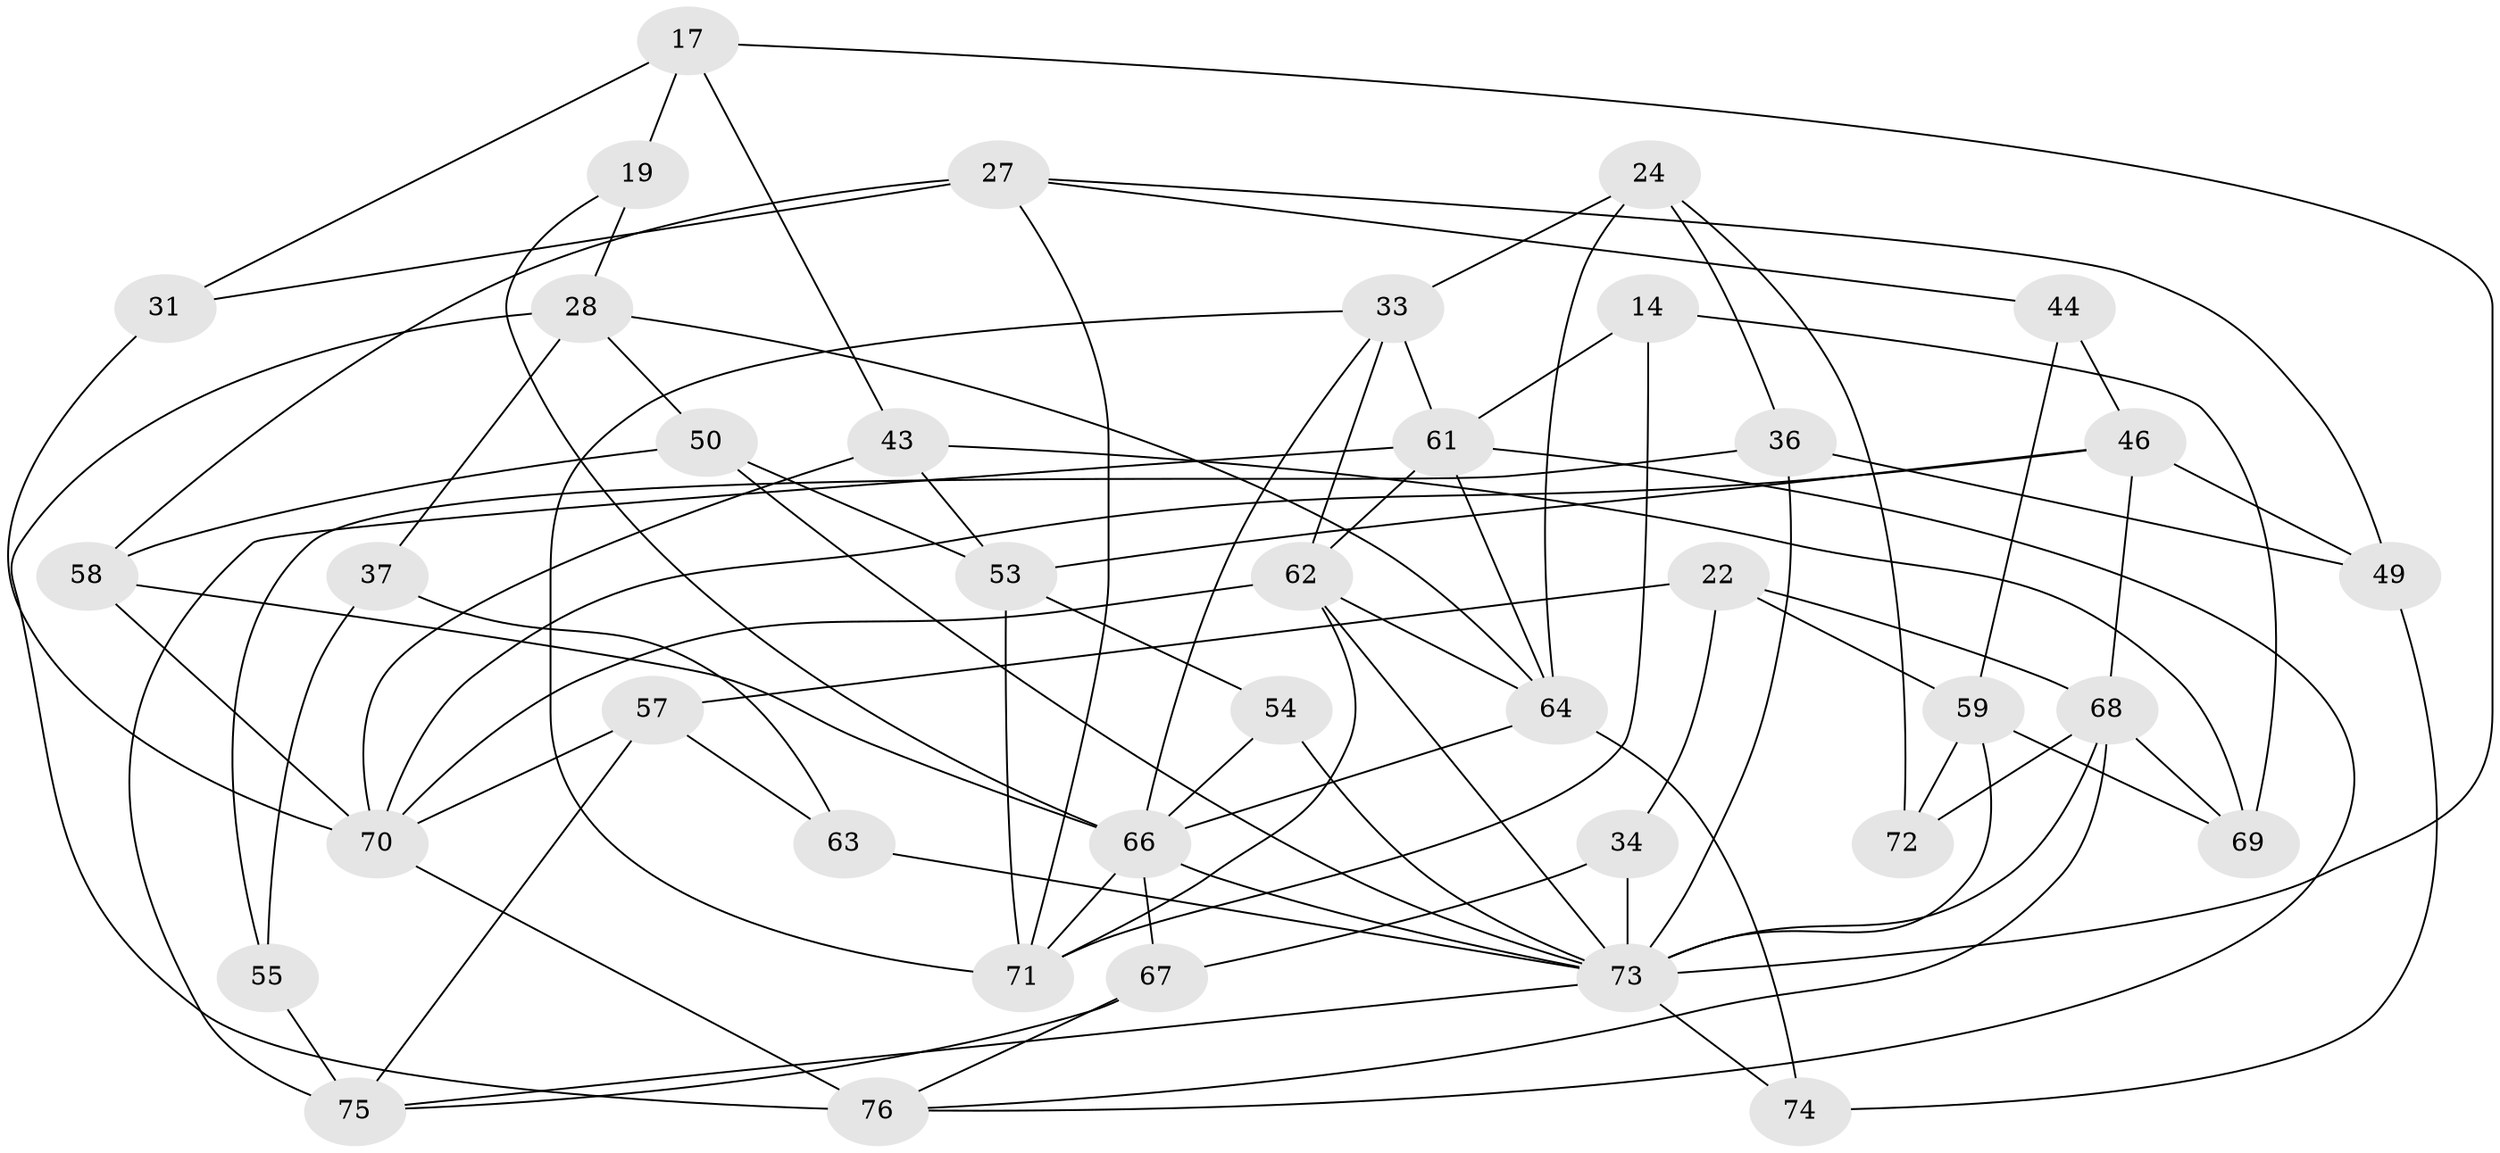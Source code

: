 // original degree distribution, {4: 1.0}
// Generated by graph-tools (version 1.1) at 2025/58/03/09/25 04:58:59]
// undirected, 38 vertices, 87 edges
graph export_dot {
graph [start="1"]
  node [color=gray90,style=filled];
  14;
  17 [super="+5"];
  19;
  22;
  24 [super="+4"];
  27 [super="+2"];
  28 [super="+23"];
  31;
  33 [super="+6+9"];
  34;
  36;
  37;
  43;
  44;
  46 [super="+38"];
  49;
  50;
  53 [super="+39"];
  54;
  55;
  57;
  58;
  59 [super="+30"];
  61 [super="+7+21"];
  62 [super="+41+52"];
  63;
  64 [super="+15+45"];
  66 [super="+56+60"];
  67 [super="+1"];
  68 [super="+40"];
  69;
  70 [super="+3+35"];
  71 [super="+18"];
  72;
  73 [super="+20+29+51"];
  74;
  75 [super="+26"];
  76 [super="+65"];
  14 -- 69;
  14 -- 71 [weight=2];
  14 -- 61;
  17 -- 31;
  17 -- 19 [weight=2];
  17 -- 43;
  17 -- 73 [weight=2];
  19 -- 28;
  19 -- 66;
  22 -- 57;
  22 -- 34;
  22 -- 59;
  22 -- 68;
  24 -- 72 [weight=2];
  24 -- 64;
  24 -- 36;
  24 -- 33 [weight=2];
  27 -- 31 [weight=2];
  27 -- 58;
  27 -- 49;
  27 -- 44;
  27 -- 71;
  28 -- 37 [weight=2];
  28 -- 50;
  28 -- 76;
  28 -- 64;
  31 -- 70;
  33 -- 71 [weight=2];
  33 -- 66;
  33 -- 61 [weight=2];
  33 -- 62;
  34 -- 67 [weight=2];
  34 -- 73;
  36 -- 55;
  36 -- 49;
  36 -- 73;
  37 -- 63;
  37 -- 55;
  43 -- 69;
  43 -- 53;
  43 -- 70;
  44 -- 59 [weight=2];
  44 -- 46;
  46 -- 49;
  46 -- 70;
  46 -- 53;
  46 -- 68 [weight=2];
  49 -- 74;
  50 -- 53;
  50 -- 58;
  50 -- 73;
  53 -- 54 [weight=2];
  53 -- 71;
  54 -- 66;
  54 -- 73;
  55 -- 75 [weight=2];
  57 -- 63;
  57 -- 75;
  57 -- 70;
  58 -- 70;
  58 -- 66;
  59 -- 72;
  59 -- 69;
  59 -- 73;
  61 -- 75;
  61 -- 76;
  61 -- 64 [weight=2];
  61 -- 62;
  62 -- 64;
  62 -- 70;
  62 -- 73 [weight=3];
  62 -- 71;
  63 -- 73 [weight=2];
  64 -- 74 [weight=2];
  64 -- 66;
  66 -- 67 [weight=2];
  66 -- 71;
  66 -- 73 [weight=2];
  67 -- 75;
  67 -- 76;
  68 -- 76;
  68 -- 73 [weight=6];
  68 -- 69;
  68 -- 72;
  70 -- 76 [weight=2];
  73 -- 74;
  73 -- 75;
}
